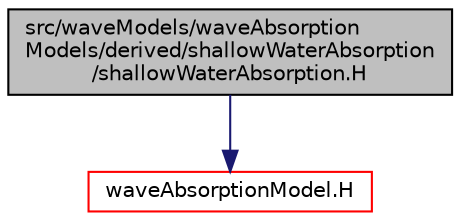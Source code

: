 digraph "src/waveModels/waveAbsorptionModels/derived/shallowWaterAbsorption/shallowWaterAbsorption.H"
{
  bgcolor="transparent";
  edge [fontname="Helvetica",fontsize="10",labelfontname="Helvetica",labelfontsize="10"];
  node [fontname="Helvetica",fontsize="10",shape=record];
  Node1 [label="src/waveModels/waveAbsorption\lModels/derived/shallowWaterAbsorption\l/shallowWaterAbsorption.H",height=0.2,width=0.4,color="black", fillcolor="grey75", style="filled" fontcolor="black"];
  Node1 -> Node2 [color="midnightblue",fontsize="10",style="solid",fontname="Helvetica"];
  Node2 [label="waveAbsorptionModel.H",height=0.2,width=0.4,color="red",URL="$waveAbsorptionModel_8H.html"];
}
